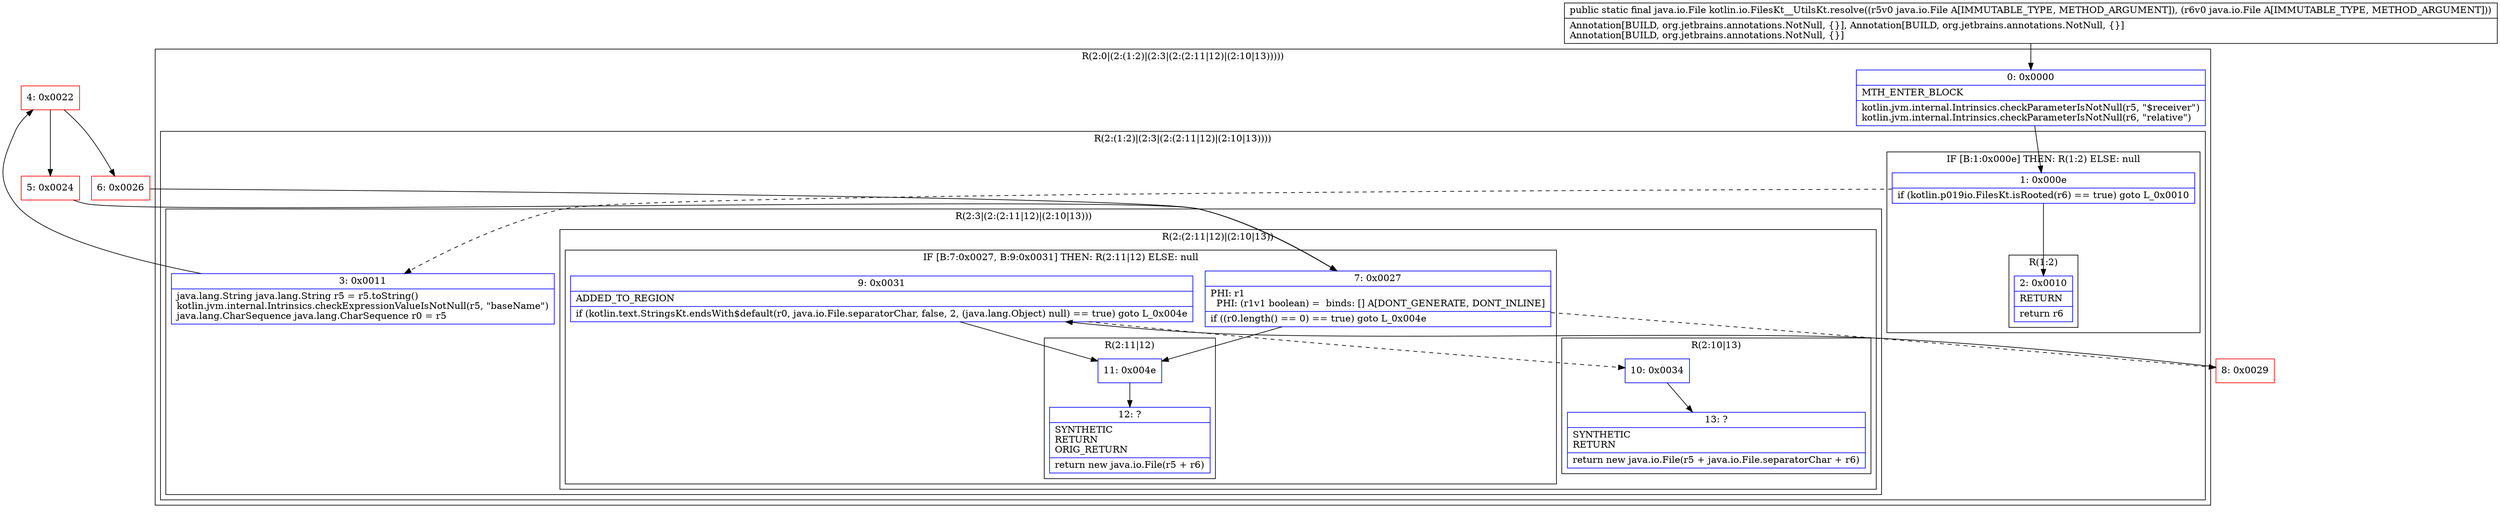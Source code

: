 digraph "CFG forkotlin.io.FilesKt__UtilsKt.resolve(Ljava\/io\/File;Ljava\/io\/File;)Ljava\/io\/File;" {
subgraph cluster_Region_866041257 {
label = "R(2:0|(2:(1:2)|(2:3|(2:(2:11|12)|(2:10|13)))))";
node [shape=record,color=blue];
Node_0 [shape=record,label="{0\:\ 0x0000|MTH_ENTER_BLOCK\l|kotlin.jvm.internal.Intrinsics.checkParameterIsNotNull(r5, \"$receiver\")\lkotlin.jvm.internal.Intrinsics.checkParameterIsNotNull(r6, \"relative\")\l}"];
subgraph cluster_Region_49111224 {
label = "R(2:(1:2)|(2:3|(2:(2:11|12)|(2:10|13))))";
node [shape=record,color=blue];
subgraph cluster_IfRegion_1096045045 {
label = "IF [B:1:0x000e] THEN: R(1:2) ELSE: null";
node [shape=record,color=blue];
Node_1 [shape=record,label="{1\:\ 0x000e|if (kotlin.p019io.FilesKt.isRooted(r6) == true) goto L_0x0010\l}"];
subgraph cluster_Region_1839022129 {
label = "R(1:2)";
node [shape=record,color=blue];
Node_2 [shape=record,label="{2\:\ 0x0010|RETURN\l|return r6\l}"];
}
}
subgraph cluster_Region_1473190948 {
label = "R(2:3|(2:(2:11|12)|(2:10|13)))";
node [shape=record,color=blue];
Node_3 [shape=record,label="{3\:\ 0x0011|java.lang.String java.lang.String r5 = r5.toString()\lkotlin.jvm.internal.Intrinsics.checkExpressionValueIsNotNull(r5, \"baseName\")\ljava.lang.CharSequence java.lang.CharSequence r0 = r5\l}"];
subgraph cluster_Region_724093918 {
label = "R(2:(2:11|12)|(2:10|13))";
node [shape=record,color=blue];
subgraph cluster_IfRegion_345236943 {
label = "IF [B:7:0x0027, B:9:0x0031] THEN: R(2:11|12) ELSE: null";
node [shape=record,color=blue];
Node_7 [shape=record,label="{7\:\ 0x0027|PHI: r1 \l  PHI: (r1v1 boolean) =  binds: [] A[DONT_GENERATE, DONT_INLINE]\l|if ((r0.length() == 0) == true) goto L_0x004e\l}"];
Node_9 [shape=record,label="{9\:\ 0x0031|ADDED_TO_REGION\l|if (kotlin.text.StringsKt.endsWith$default(r0, java.io.File.separatorChar, false, 2, (java.lang.Object) null) == true) goto L_0x004e\l}"];
subgraph cluster_Region_1058288491 {
label = "R(2:11|12)";
node [shape=record,color=blue];
Node_11 [shape=record,label="{11\:\ 0x004e}"];
Node_12 [shape=record,label="{12\:\ ?|SYNTHETIC\lRETURN\lORIG_RETURN\l|return new java.io.File(r5 + r6)\l}"];
}
}
subgraph cluster_Region_160532881 {
label = "R(2:10|13)";
node [shape=record,color=blue];
Node_10 [shape=record,label="{10\:\ 0x0034}"];
Node_13 [shape=record,label="{13\:\ ?|SYNTHETIC\lRETURN\l|return new java.io.File(r5 + java.io.File.separatorChar + r6)\l}"];
}
}
}
}
}
Node_4 [shape=record,color=red,label="{4\:\ 0x0022}"];
Node_5 [shape=record,color=red,label="{5\:\ 0x0024}"];
Node_6 [shape=record,color=red,label="{6\:\ 0x0026}"];
Node_8 [shape=record,color=red,label="{8\:\ 0x0029}"];
MethodNode[shape=record,label="{public static final java.io.File kotlin.io.FilesKt__UtilsKt.resolve((r5v0 java.io.File A[IMMUTABLE_TYPE, METHOD_ARGUMENT]), (r6v0 java.io.File A[IMMUTABLE_TYPE, METHOD_ARGUMENT]))  | Annotation[BUILD, org.jetbrains.annotations.NotNull, \{\}], Annotation[BUILD, org.jetbrains.annotations.NotNull, \{\}]\lAnnotation[BUILD, org.jetbrains.annotations.NotNull, \{\}]\l}"];
MethodNode -> Node_0;
Node_0 -> Node_1;
Node_1 -> Node_2;
Node_1 -> Node_3[style=dashed];
Node_3 -> Node_4;
Node_7 -> Node_8[style=dashed];
Node_7 -> Node_11;
Node_9 -> Node_10[style=dashed];
Node_9 -> Node_11;
Node_11 -> Node_12;
Node_10 -> Node_13;
Node_4 -> Node_5;
Node_4 -> Node_6;
Node_5 -> Node_7;
Node_6 -> Node_7;
Node_8 -> Node_9;
}

